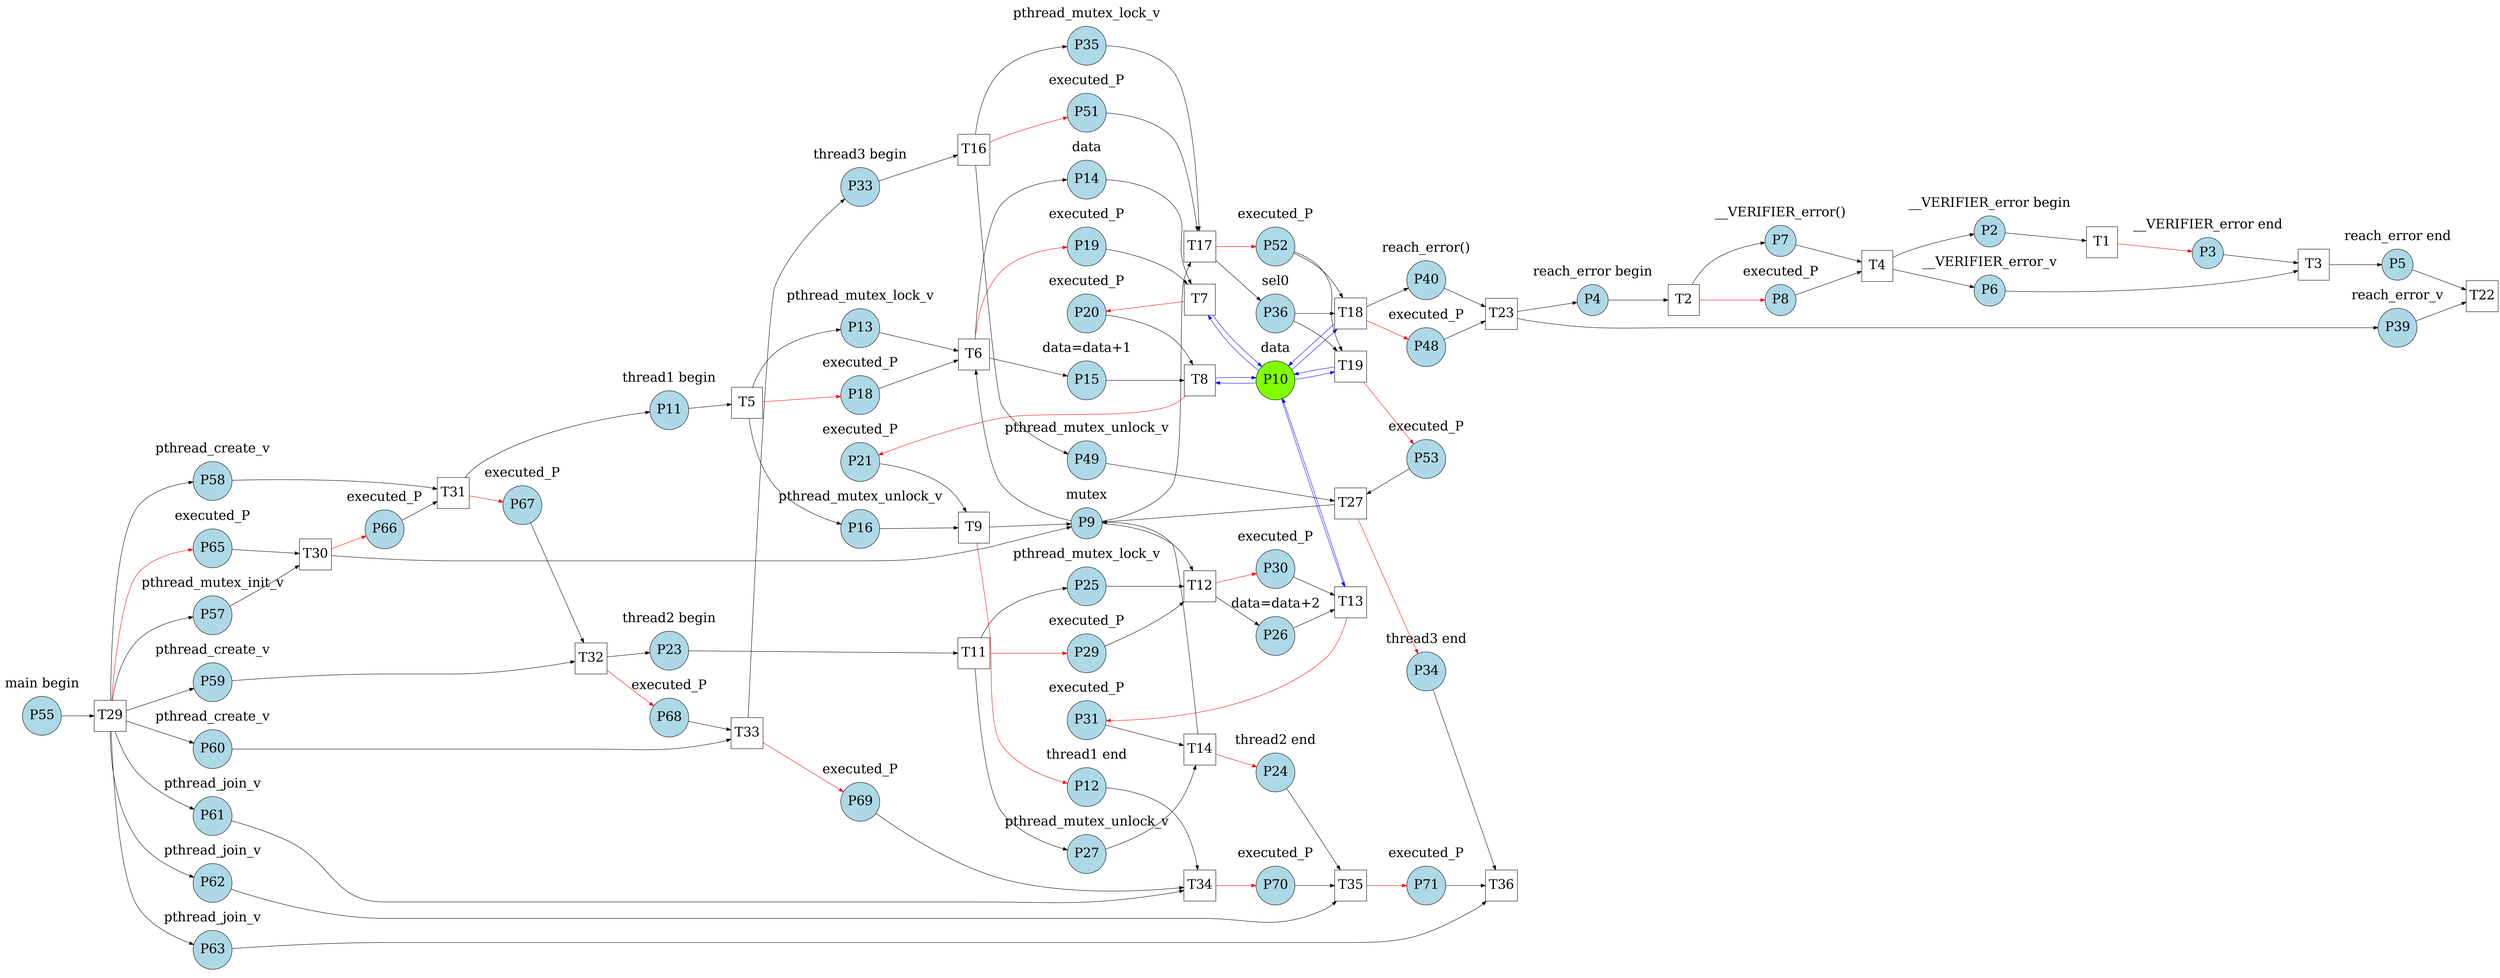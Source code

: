 digraph G{
rankdir = LR
subgraph cluster_P2{fontsize = 30;label="__VERIFIER_error begin";color="white"P2[shape=circle,fontsize = 30,width=1,style="filled",color="black",fillcolor="lightblue"]}
subgraph cluster_P3{fontsize = 30;label="__VERIFIER_error end";color="white"P3[shape=circle,fontsize = 30,width=1,style="filled",color="black",fillcolor="lightblue"]}
subgraph cluster_P4{fontsize = 30;label="reach_error begin";color="white"P4[shape=circle,fontsize = 30,width=1,style="filled",color="black",fillcolor="lightblue"]}
subgraph cluster_P5{fontsize = 30;label="reach_error end";color="white"P5[shape=circle,fontsize = 30,width=1,style="filled",color="black",fillcolor="lightblue"]}
subgraph cluster_P6{fontsize = 30;label="__VERIFIER_error_v";color="white"P6[shape=circle,fontsize = 30,width=1,style="filled",color="black",fillcolor="lightblue"]}
subgraph cluster_P7{fontsize = 30;label="__VERIFIER_error()";color="white"P7[shape=circle,fontsize = 30,width=1,style="filled",color="black",fillcolor="lightblue"]}
subgraph cluster_P8{fontsize = 30;label="executed_P";color="white"P8[shape=circle,fontsize = 30,width=1,style="filled",color="black",fillcolor="lightblue"]}
subgraph cluster_P9{fontsize = 30;label="mutex";color="white"P9[shape=circle,fontsize = 30,width=1,style="filled",color="black",fillcolor="lightblue"]}
subgraph cluster_P10{fontsize = 30;label="data";color="white"P10[shape=circle,fontsize = 30,width=1,style="filled",color="black",fillcolor="chartreuse"]}
subgraph cluster_P11{fontsize = 30;label="thread1 begin";color="white"P11[shape=circle,fontsize = 30,width=1,style="filled",color="black",fillcolor="lightblue"]}
subgraph cluster_P12{fontsize = 30;label="thread1 end";color="white"P12[shape=circle,fontsize = 30,width=1,style="filled",color="black",fillcolor="lightblue"]}
subgraph cluster_P13{fontsize = 30;label="pthread_mutex_lock_v";color="white"P13[shape=circle,fontsize = 30,width=1,style="filled",color="black",fillcolor="lightblue"]}
subgraph cluster_P14{fontsize = 30;label="data";color="white"P14[shape=circle,fontsize = 30,width=1,style="filled",color="black",fillcolor="lightblue"]}
subgraph cluster_P15{fontsize = 30;label="data=data+1";color="white"P15[shape=circle,fontsize = 30,width=1,style="filled",color="black",fillcolor="lightblue"]}
subgraph cluster_P16{fontsize = 30;label="pthread_mutex_unlock_v";color="white"P16[shape=circle,fontsize = 30,width=1,style="filled",color="black",fillcolor="lightblue"]}
subgraph cluster_P18{fontsize = 30;label="executed_P";color="white"P18[shape=circle,fontsize = 30,width=1,style="filled",color="black",fillcolor="lightblue"]}
subgraph cluster_P19{fontsize = 30;label="executed_P";color="white"P19[shape=circle,fontsize = 30,width=1,style="filled",color="black",fillcolor="lightblue"]}
subgraph cluster_P20{fontsize = 30;label="executed_P";color="white"P20[shape=circle,fontsize = 30,width=1,style="filled",color="black",fillcolor="lightblue"]}
subgraph cluster_P21{fontsize = 30;label="executed_P";color="white"P21[shape=circle,fontsize = 30,width=1,style="filled",color="black",fillcolor="lightblue"]}
subgraph cluster_P23{fontsize = 30;label="thread2 begin";color="white"P23[shape=circle,fontsize = 30,width=1,style="filled",color="black",fillcolor="lightblue"]}
subgraph cluster_P24{fontsize = 30;label="thread2 end";color="white"P24[shape=circle,fontsize = 30,width=1,style="filled",color="black",fillcolor="lightblue"]}
subgraph cluster_P25{fontsize = 30;label="pthread_mutex_lock_v";color="white"P25[shape=circle,fontsize = 30,width=1,style="filled",color="black",fillcolor="lightblue"]}
subgraph cluster_P26{fontsize = 30;label="data=data+2";color="white"P26[shape=circle,fontsize = 30,width=1,style="filled",color="black",fillcolor="lightblue"]}
subgraph cluster_P27{fontsize = 30;label="pthread_mutex_unlock_v";color="white"P27[shape=circle,fontsize = 30,width=1,style="filled",color="black",fillcolor="lightblue"]}
subgraph cluster_P29{fontsize = 30;label="executed_P";color="white"P29[shape=circle,fontsize = 30,width=1,style="filled",color="black",fillcolor="lightblue"]}
subgraph cluster_P30{fontsize = 30;label="executed_P";color="white"P30[shape=circle,fontsize = 30,width=1,style="filled",color="black",fillcolor="lightblue"]}
subgraph cluster_P31{fontsize = 30;label="executed_P";color="white"P31[shape=circle,fontsize = 30,width=1,style="filled",color="black",fillcolor="lightblue"]}
subgraph cluster_P33{fontsize = 30;label="thread3 begin";color="white"P33[shape=circle,fontsize = 30,width=1,style="filled",color="black",fillcolor="lightblue"]}
subgraph cluster_P34{fontsize = 30;label="thread3 end";color="white"P34[shape=circle,fontsize = 30,width=1,style="filled",color="black",fillcolor="lightblue"]}
subgraph cluster_P35{fontsize = 30;label="pthread_mutex_lock_v";color="white"P35[shape=circle,fontsize = 30,width=1,style="filled",color="black",fillcolor="lightblue"]}
subgraph cluster_P36{fontsize = 30;label="sel0";color="white"P36[shape=circle,fontsize = 30,width=1,style="filled",color="black",fillcolor="lightblue"]}
subgraph cluster_P39{fontsize = 30;label="reach_error_v";color="white"P39[shape=circle,fontsize = 30,width=1,style="filled",color="black",fillcolor="lightblue"]}
subgraph cluster_P40{fontsize = 30;label="reach_error()";color="white"P40[shape=circle,fontsize = 30,width=1,style="filled",color="black",fillcolor="lightblue"]}
subgraph cluster_P48{fontsize = 30;label="executed_P";color="white"P48[shape=circle,fontsize = 30,width=1,style="filled",color="black",fillcolor="lightblue"]}
subgraph cluster_P49{fontsize = 30;label="pthread_mutex_unlock_v";color="white"P49[shape=circle,fontsize = 30,width=1,style="filled",color="black",fillcolor="lightblue"]}
subgraph cluster_P51{fontsize = 30;label="executed_P";color="white"P51[shape=circle,fontsize = 30,width=1,style="filled",color="black",fillcolor="lightblue"]}
subgraph cluster_P52{fontsize = 30;label="executed_P";color="white"P52[shape=circle,fontsize = 30,width=1,style="filled",color="black",fillcolor="lightblue"]}
subgraph cluster_P53{fontsize = 30;label="executed_P";color="white"P53[shape=circle,fontsize = 30,width=1,style="filled",color="black",fillcolor="lightblue"]}
subgraph cluster_P55{fontsize = 30;label="main begin";color="white"P55[shape=circle,fontsize = 30,width=1,style="filled",color="black",fillcolor="lightblue"]}
subgraph cluster_P57{fontsize = 30;label="pthread_mutex_init_v";color="white"P57[shape=circle,fontsize = 30,width=1,style="filled",color="black",fillcolor="lightblue"]}
subgraph cluster_P58{fontsize = 30;label="pthread_create_v";color="white"P58[shape=circle,fontsize = 30,width=1,style="filled",color="black",fillcolor="lightblue"]}
subgraph cluster_P59{fontsize = 30;label="pthread_create_v";color="white"P59[shape=circle,fontsize = 30,width=1,style="filled",color="black",fillcolor="lightblue"]}
subgraph cluster_P60{fontsize = 30;label="pthread_create_v";color="white"P60[shape=circle,fontsize = 30,width=1,style="filled",color="black",fillcolor="lightblue"]}
subgraph cluster_P61{fontsize = 30;label="pthread_join_v";color="white"P61[shape=circle,fontsize = 30,width=1,style="filled",color="black",fillcolor="lightblue"]}
subgraph cluster_P62{fontsize = 30;label="pthread_join_v";color="white"P62[shape=circle,fontsize = 30,width=1,style="filled",color="black",fillcolor="lightblue"]}
subgraph cluster_P63{fontsize = 30;label="pthread_join_v";color="white"P63[shape=circle,fontsize = 30,width=1,style="filled",color="black",fillcolor="lightblue"]}
subgraph cluster_P65{fontsize = 30;label="executed_P";color="white"P65[shape=circle,fontsize = 30,width=1,style="filled",color="black",fillcolor="lightblue"]}
subgraph cluster_P66{fontsize = 30;label="executed_P";color="white"P66[shape=circle,fontsize = 30,width=1,style="filled",color="black",fillcolor="lightblue"]}
subgraph cluster_P67{fontsize = 30;label="executed_P";color="white"P67[shape=circle,fontsize = 30,width=1,style="filled",color="black",fillcolor="lightblue"]}
subgraph cluster_P68{fontsize = 30;label="executed_P";color="white"P68[shape=circle,fontsize = 30,width=1,style="filled",color="black",fillcolor="lightblue"]}
subgraph cluster_P69{fontsize = 30;label="executed_P";color="white"P69[shape=circle,fontsize = 30,width=1,style="filled",color="black",fillcolor="lightblue"]}
subgraph cluster_P70{fontsize = 30;label="executed_P";color="white"P70[shape=circle,fontsize = 30,width=1,style="filled",color="black",fillcolor="lightblue"]}
subgraph cluster_P71{fontsize = 30;label="executed_P";color="white"P71[shape=circle,fontsize = 30,width=1,style="filled",color="black",fillcolor="lightblue"]}
T1[shape=box,fontsize = 30,width=1,height=1]
T2[shape=box,fontsize = 30,width=1,height=1]
T3[shape=box,fontsize = 30,width=1,height=1]
T4[shape=box,fontsize = 30,width=1,height=1]
T5[shape=box,fontsize = 30,width=1,height=1]
T6[shape=box,fontsize = 30,width=1,height=1]
T7[shape=box,fontsize = 30,width=1,height=1]
T8[shape=box,fontsize = 30,width=1,height=1]
T9[shape=box,fontsize = 30,width=1,height=1]
T11[shape=box,fontsize = 30,width=1,height=1]
T12[shape=box,fontsize = 30,width=1,height=1]
T13[shape=box,fontsize = 30,width=1,height=1]
T14[shape=box,fontsize = 30,width=1,height=1]
T16[shape=box,fontsize = 30,width=1,height=1]
T17[shape=box,fontsize = 30,width=1,height=1]
T18[shape=box,fontsize = 30,width=1,height=1]
T19[shape=box,fontsize = 30,width=1,height=1]
T22[shape=box,fontsize = 30,width=1,height=1]
T23[shape=box,fontsize = 30,width=1,height=1]
T27[shape=box,fontsize = 30,width=1,height=1]
T29[shape=box,fontsize = 30,width=1,height=1]
T30[shape=box,fontsize = 30,width=1,height=1]
T31[shape=box,fontsize = 30,width=1,height=1]
T32[shape=box,fontsize = 30,width=1,height=1]
T33[shape=box,fontsize = 30,width=1,height=1]
T34[shape=box,fontsize = 30,width=1,height=1]
T35[shape=box,fontsize = 30,width=1,height=1]
T36[shape=box,fontsize = 30,width=1,height=1]
P2->T1
T1->P3[color="red"]
P4->T2
P6->T3
P7->T4
T4->P2
T4->P6
P3->T3
T2->P7
T2->P8[color="red"]
P8->T4
T3->P5
P11->T5
P13->T6
P9->T6
P14->T7
P10->T7[color="blue"]
T7->P10[color="blue"]
P15->T8
P10->T8[color="blue"]
T8->P10[color="blue"]
P16->T9
T9->P9
T5->P13
T5->P18[color="red"]
P18->T6
T6->P14
T6->P19[color="red"]
P19->T7
T6->P15
T7->P20[color="red"]
P20->T8
T5->P16
T8->P21[color="red"]
P21->T9
P23->T11
P25->T12
P9->T12
P26->T13
P10->T13[color="blue"]
T13->P10[color="blue"]
P27->T14
T14->P9
T11->P25
T11->P29[color="red"]
P29->T12
T12->P26
T12->P30[color="red"]
P30->T13
T11->P27
T13->P31[color="red"]
P31->T14
P33->T16
P35->T17
P9->T17
P36->T18
P36->T19
P10->T18[color="blue"]
T18->P10[color="blue"]
P10->T19[color="blue"]
T19->P10[color="blue"]
P39->T22
P40->T23
T23->P4
T23->P39
P5->T22
T18->P48[color="red"]
P49->T27
T27->P9
T16->P35
T16->P51[color="red"]
P51->T17
T17->P36
T17->P52[color="red"]
P52->T18
P52->T19
T16->P49
T19->P53[color="red"]
P53->T27
P55->T29
P57->T30
T30->P9
P58->T31
T31->P11
P59->T32
T32->P23
P60->T33
T33->P33
P61->T34
P12->T34
P62->T35
P24->T35
P63->T36
P34->T36
T29->P57
T29->P65[color="red"]
P65->T30
T29->P58
T30->P66[color="red"]
P66->T31
T29->P59
T31->P67[color="red"]
P67->T32
T29->P60
T32->P68[color="red"]
P68->T33
T29->P61
T33->P69[color="red"]
P69->T34
T29->P62
T34->P70[color="red"]
P70->T35
T29->P63
T35->P71[color="red"]
P71->T36
T18->P40
P48->T23
T9->P12[color="red"]
T14->P24[color="red"]
T27->P34[color="red"]
}

